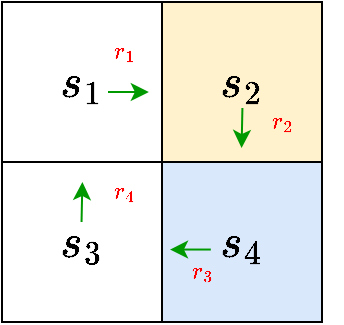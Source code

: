 <mxfile version="28.0.4">
  <diagram name="페이지-1" id="7zr6TsKU_Owf4KcAXmKO">
    <mxGraphModel dx="1878" dy="1046" grid="1" gridSize="10" guides="1" tooltips="1" connect="1" arrows="1" fold="1" page="1" pageScale="1" pageWidth="827" pageHeight="1169" math="1" shadow="0">
      <root>
        <mxCell id="0" />
        <mxCell id="1" parent="0" />
        <mxCell id="LoAmK8Ps8y504nuqluMm-15" value="`s_4`" style="rounded=0;whiteSpace=wrap;html=1;fontSize=20;fillColor=#dae8fc;strokeColor=#000000;" parent="1" vertex="1">
          <mxGeometry x="420" y="460" width="80" height="80" as="geometry" />
        </mxCell>
        <mxCell id="LoAmK8Ps8y504nuqluMm-16" value="`s_1`" style="rounded=0;whiteSpace=wrap;html=1;fontSize=20;" parent="1" vertex="1">
          <mxGeometry x="340" y="380" width="80" height="80" as="geometry" />
        </mxCell>
        <mxCell id="LoAmK8Ps8y504nuqluMm-17" value="`s_2`" style="rounded=0;whiteSpace=wrap;html=1;fontSize=20;fillColor=#fff2cc;strokeColor=#000000;" parent="1" vertex="1">
          <mxGeometry x="420" y="380" width="80" height="80" as="geometry" />
        </mxCell>
        <mxCell id="LoAmK8Ps8y504nuqluMm-18" value="`s_3`" style="rounded=0;whiteSpace=wrap;html=1;fontSize=20;" parent="1" vertex="1">
          <mxGeometry x="340" y="460" width="80" height="80" as="geometry" />
        </mxCell>
        <mxCell id="LoAmK8Ps8y504nuqluMm-20" value="" style="endArrow=classic;html=1;rounded=0;fillColor=#d5e8d4;strokeColor=#009900;" parent="1" edge="1">
          <mxGeometry width="50" height="50" relative="1" as="geometry">
            <mxPoint x="444.416" y="503.77" as="sourcePoint" />
            <mxPoint x="424.0" y="503.77" as="targetPoint" />
          </mxGeometry>
        </mxCell>
        <mxCell id="LoAmK8Ps8y504nuqluMm-21" value="" style="endArrow=classic;html=1;rounded=0;fillColor=#d5e8d4;strokeColor=#009900;" parent="1" edge="1">
          <mxGeometry width="50" height="50" relative="1" as="geometry">
            <mxPoint x="460.21" y="433" as="sourcePoint" />
            <mxPoint x="459.79" y="453" as="targetPoint" />
          </mxGeometry>
        </mxCell>
        <mxCell id="LoAmK8Ps8y504nuqluMm-23" value="`r_4`" style="text;html=1;align=center;verticalAlign=middle;whiteSpace=wrap;rounded=0;fontSize=10;fontColor=#FF0000;" parent="1" vertex="1">
          <mxGeometry x="371" y="460" width="60" height="30" as="geometry" />
        </mxCell>
        <mxCell id="LoAmK8Ps8y504nuqluMm-25" value="`r_2`" style="text;html=1;align=center;verticalAlign=middle;whiteSpace=wrap;rounded=0;fontSize=10;fontColor=#FF0000;" parent="1" vertex="1">
          <mxGeometry x="450" y="425" width="60" height="30" as="geometry" />
        </mxCell>
        <mxCell id="LoAmK8Ps8y504nuqluMm-26" value="`r_3`" style="text;html=1;align=center;verticalAlign=middle;whiteSpace=wrap;rounded=0;fontSize=10;fontColor=#FF0000;" parent="1" vertex="1">
          <mxGeometry x="410" y="500" width="60" height="30" as="geometry" />
        </mxCell>
        <mxCell id="LoAmK8Ps8y504nuqluMm-27" value="`r_1`" style="text;html=1;align=center;verticalAlign=middle;whiteSpace=wrap;rounded=0;fontSize=10;fontColor=#FF0000;" parent="1" vertex="1">
          <mxGeometry x="371" y="390" width="60" height="30" as="geometry" />
        </mxCell>
        <mxCell id="LoAmK8Ps8y504nuqluMm-28" value="" style="endArrow=classic;html=1;rounded=0;fillColor=#d5e8d4;strokeColor=#009900;" parent="1" edge="1">
          <mxGeometry width="50" height="50" relative="1" as="geometry">
            <mxPoint x="393" y="425" as="sourcePoint" />
            <mxPoint x="413.416" y="425" as="targetPoint" />
          </mxGeometry>
        </mxCell>
        <mxCell id="C8dbjqOLotv-4gJ014Wt-1" value="" style="endArrow=classic;html=1;rounded=0;fillColor=#d5e8d4;strokeColor=#009900;" edge="1" parent="1">
          <mxGeometry width="50" height="50" relative="1" as="geometry">
            <mxPoint x="379.775" y="490.0" as="sourcePoint" />
            <mxPoint x="380.195" y="470.0" as="targetPoint" />
          </mxGeometry>
        </mxCell>
      </root>
    </mxGraphModel>
  </diagram>
</mxfile>
